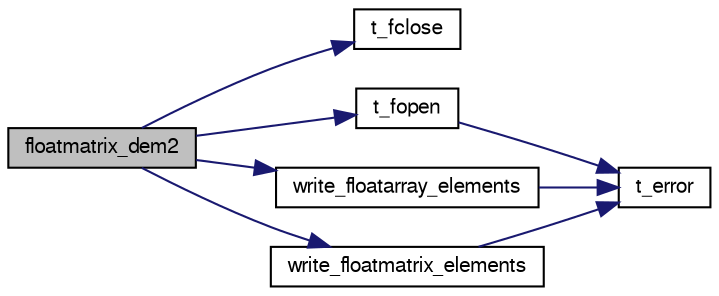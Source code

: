 digraph "floatmatrix_dem2"
{
  bgcolor="transparent";
  edge [fontname="FreeSans",fontsize="10",labelfontname="FreeSans",labelfontsize="10"];
  node [fontname="FreeSans",fontsize="10",shape=record];
  rankdir="LR";
  Node1 [label="floatmatrix_dem2",height=0.2,width=0.4,color="black", fillcolor="grey75", style="filled" fontcolor="black"];
  Node1 -> Node2 [color="midnightblue",fontsize="10",style="solid",fontname="FreeSans"];
  Node2 [label="t_fclose",height=0.2,width=0.4,color="black",URL="$t__io_8c.html#afa95931383ff96048d6ec32f685a5f98"];
  Node1 -> Node3 [color="midnightblue",fontsize="10",style="solid",fontname="FreeSans"];
  Node3 [label="t_fopen",height=0.2,width=0.4,color="black",URL="$t__io_8c.html#af34ea3bc62c51f24c92b1fd2e9efe91a"];
  Node3 -> Node4 [color="midnightblue",fontsize="10",style="solid",fontname="FreeSans"];
  Node4 [label="t_error",height=0.2,width=0.4,color="black",URL="$error_8c.html#af79ef7c6656ef0f3d2786e2b09c1755f"];
  Node1 -> Node5 [color="midnightblue",fontsize="10",style="solid",fontname="FreeSans"];
  Node5 [label="write_floatarray_elements",height=0.2,width=0.4,color="black",URL="$t__io_8c.html#ae43baf83ed663f9dbd9243bb59f2a12d"];
  Node5 -> Node4 [color="midnightblue",fontsize="10",style="solid",fontname="FreeSans"];
  Node1 -> Node6 [color="midnightblue",fontsize="10",style="solid",fontname="FreeSans"];
  Node6 [label="write_floatmatrix_elements",height=0.2,width=0.4,color="black",URL="$t__io_8c.html#a3a0d37f6a106a68088692f5cf5b2f7e0"];
  Node6 -> Node4 [color="midnightblue",fontsize="10",style="solid",fontname="FreeSans"];
}
